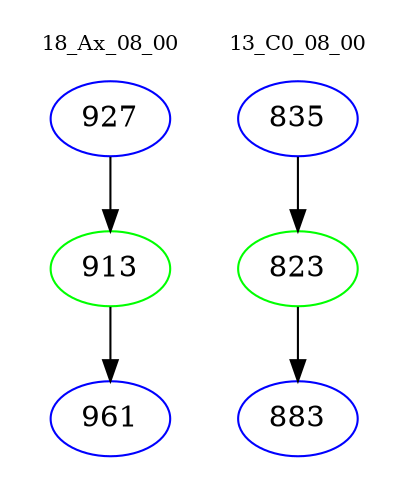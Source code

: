 digraph{
subgraph cluster_0 {
color = white
label = "18_Ax_08_00";
fontsize=10;
T0_927 [label="927", color="blue"]
T0_927 -> T0_913 [color="black"]
T0_913 [label="913", color="green"]
T0_913 -> T0_961 [color="black"]
T0_961 [label="961", color="blue"]
}
subgraph cluster_1 {
color = white
label = "13_C0_08_00";
fontsize=10;
T1_835 [label="835", color="blue"]
T1_835 -> T1_823 [color="black"]
T1_823 [label="823", color="green"]
T1_823 -> T1_883 [color="black"]
T1_883 [label="883", color="blue"]
}
}
